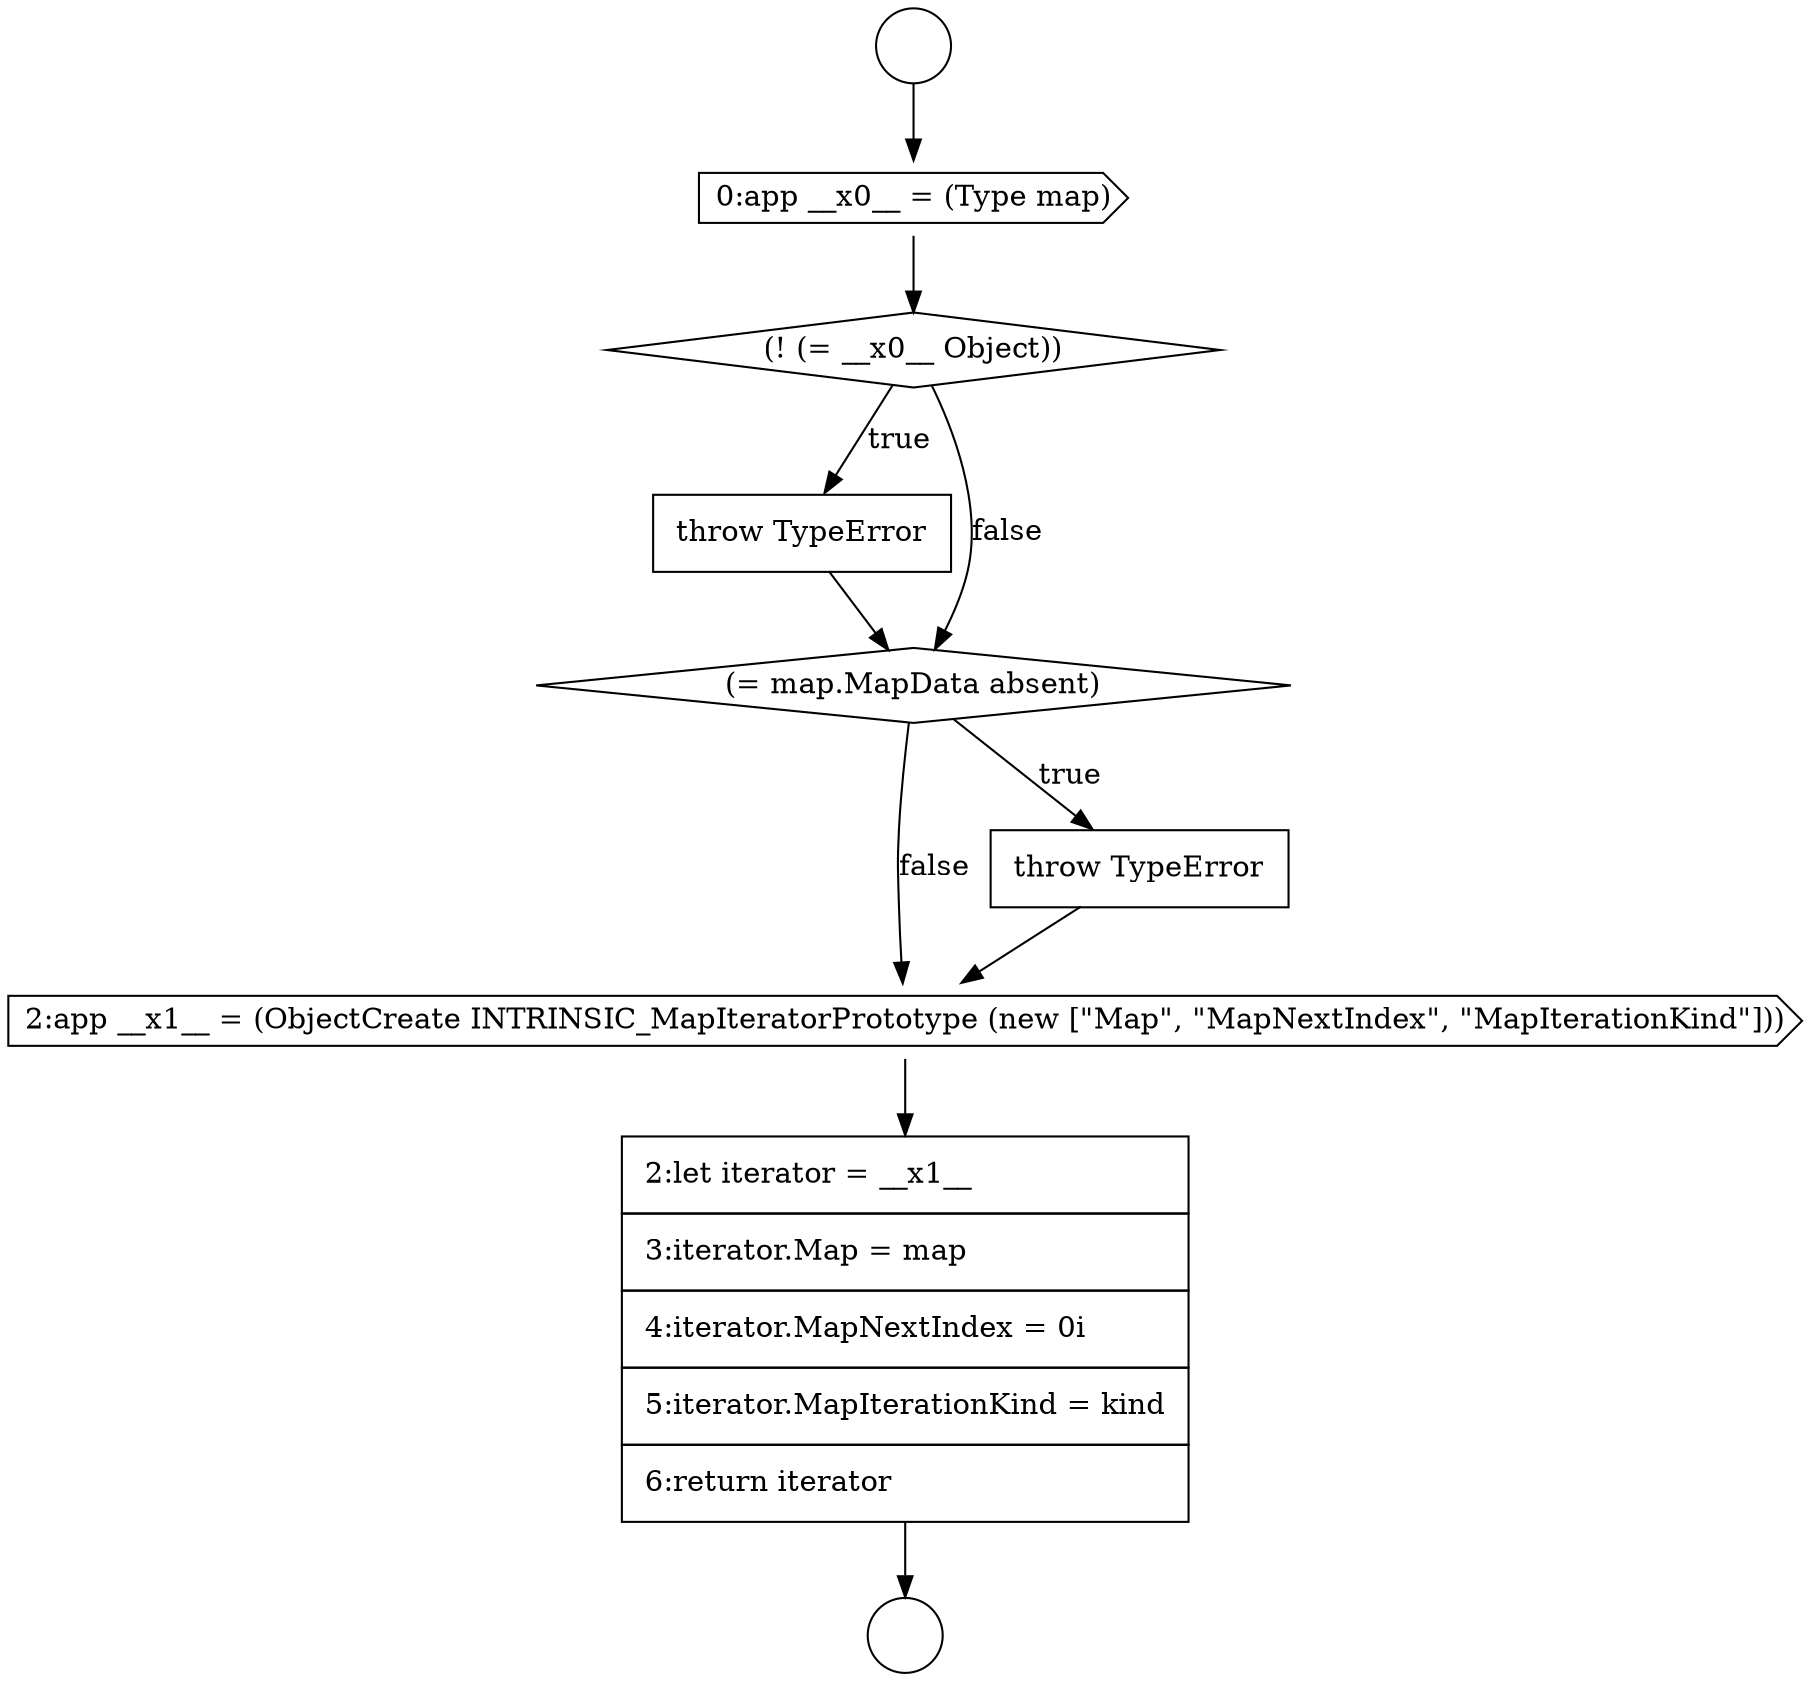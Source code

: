 digraph {
  node14488 [shape=diamond, label=<<font color="black">(! (= __x0__ Object))</font>> color="black" fillcolor="white" style=filled]
  node14489 [shape=none, margin=0, label=<<font color="black">
    <table border="0" cellborder="1" cellspacing="0" cellpadding="10">
      <tr><td align="left">throw TypeError</td></tr>
    </table>
  </font>> color="black" fillcolor="white" style=filled]
  node14487 [shape=cds, label=<<font color="black">0:app __x0__ = (Type map)</font>> color="black" fillcolor="white" style=filled]
  node14492 [shape=cds, label=<<font color="black">2:app __x1__ = (ObjectCreate INTRINSIC_MapIteratorPrototype (new [&quot;Map&quot;, &quot;MapNextIndex&quot;, &quot;MapIterationKind&quot;]))</font>> color="black" fillcolor="white" style=filled]
  node14493 [shape=none, margin=0, label=<<font color="black">
    <table border="0" cellborder="1" cellspacing="0" cellpadding="10">
      <tr><td align="left">2:let iterator = __x1__</td></tr>
      <tr><td align="left">3:iterator.Map = map</td></tr>
      <tr><td align="left">4:iterator.MapNextIndex = 0i</td></tr>
      <tr><td align="left">5:iterator.MapIterationKind = kind</td></tr>
      <tr><td align="left">6:return iterator</td></tr>
    </table>
  </font>> color="black" fillcolor="white" style=filled]
  node14485 [shape=circle label=" " color="black" fillcolor="white" style=filled]
  node14491 [shape=none, margin=0, label=<<font color="black">
    <table border="0" cellborder="1" cellspacing="0" cellpadding="10">
      <tr><td align="left">throw TypeError</td></tr>
    </table>
  </font>> color="black" fillcolor="white" style=filled]
  node14490 [shape=diamond, label=<<font color="black">(= map.MapData absent)</font>> color="black" fillcolor="white" style=filled]
  node14486 [shape=circle label=" " color="black" fillcolor="white" style=filled]
  node14489 -> node14490 [ color="black"]
  node14492 -> node14493 [ color="black"]
  node14493 -> node14486 [ color="black"]
  node14488 -> node14489 [label=<<font color="black">true</font>> color="black"]
  node14488 -> node14490 [label=<<font color="black">false</font>> color="black"]
  node14491 -> node14492 [ color="black"]
  node14490 -> node14491 [label=<<font color="black">true</font>> color="black"]
  node14490 -> node14492 [label=<<font color="black">false</font>> color="black"]
  node14485 -> node14487 [ color="black"]
  node14487 -> node14488 [ color="black"]
}
